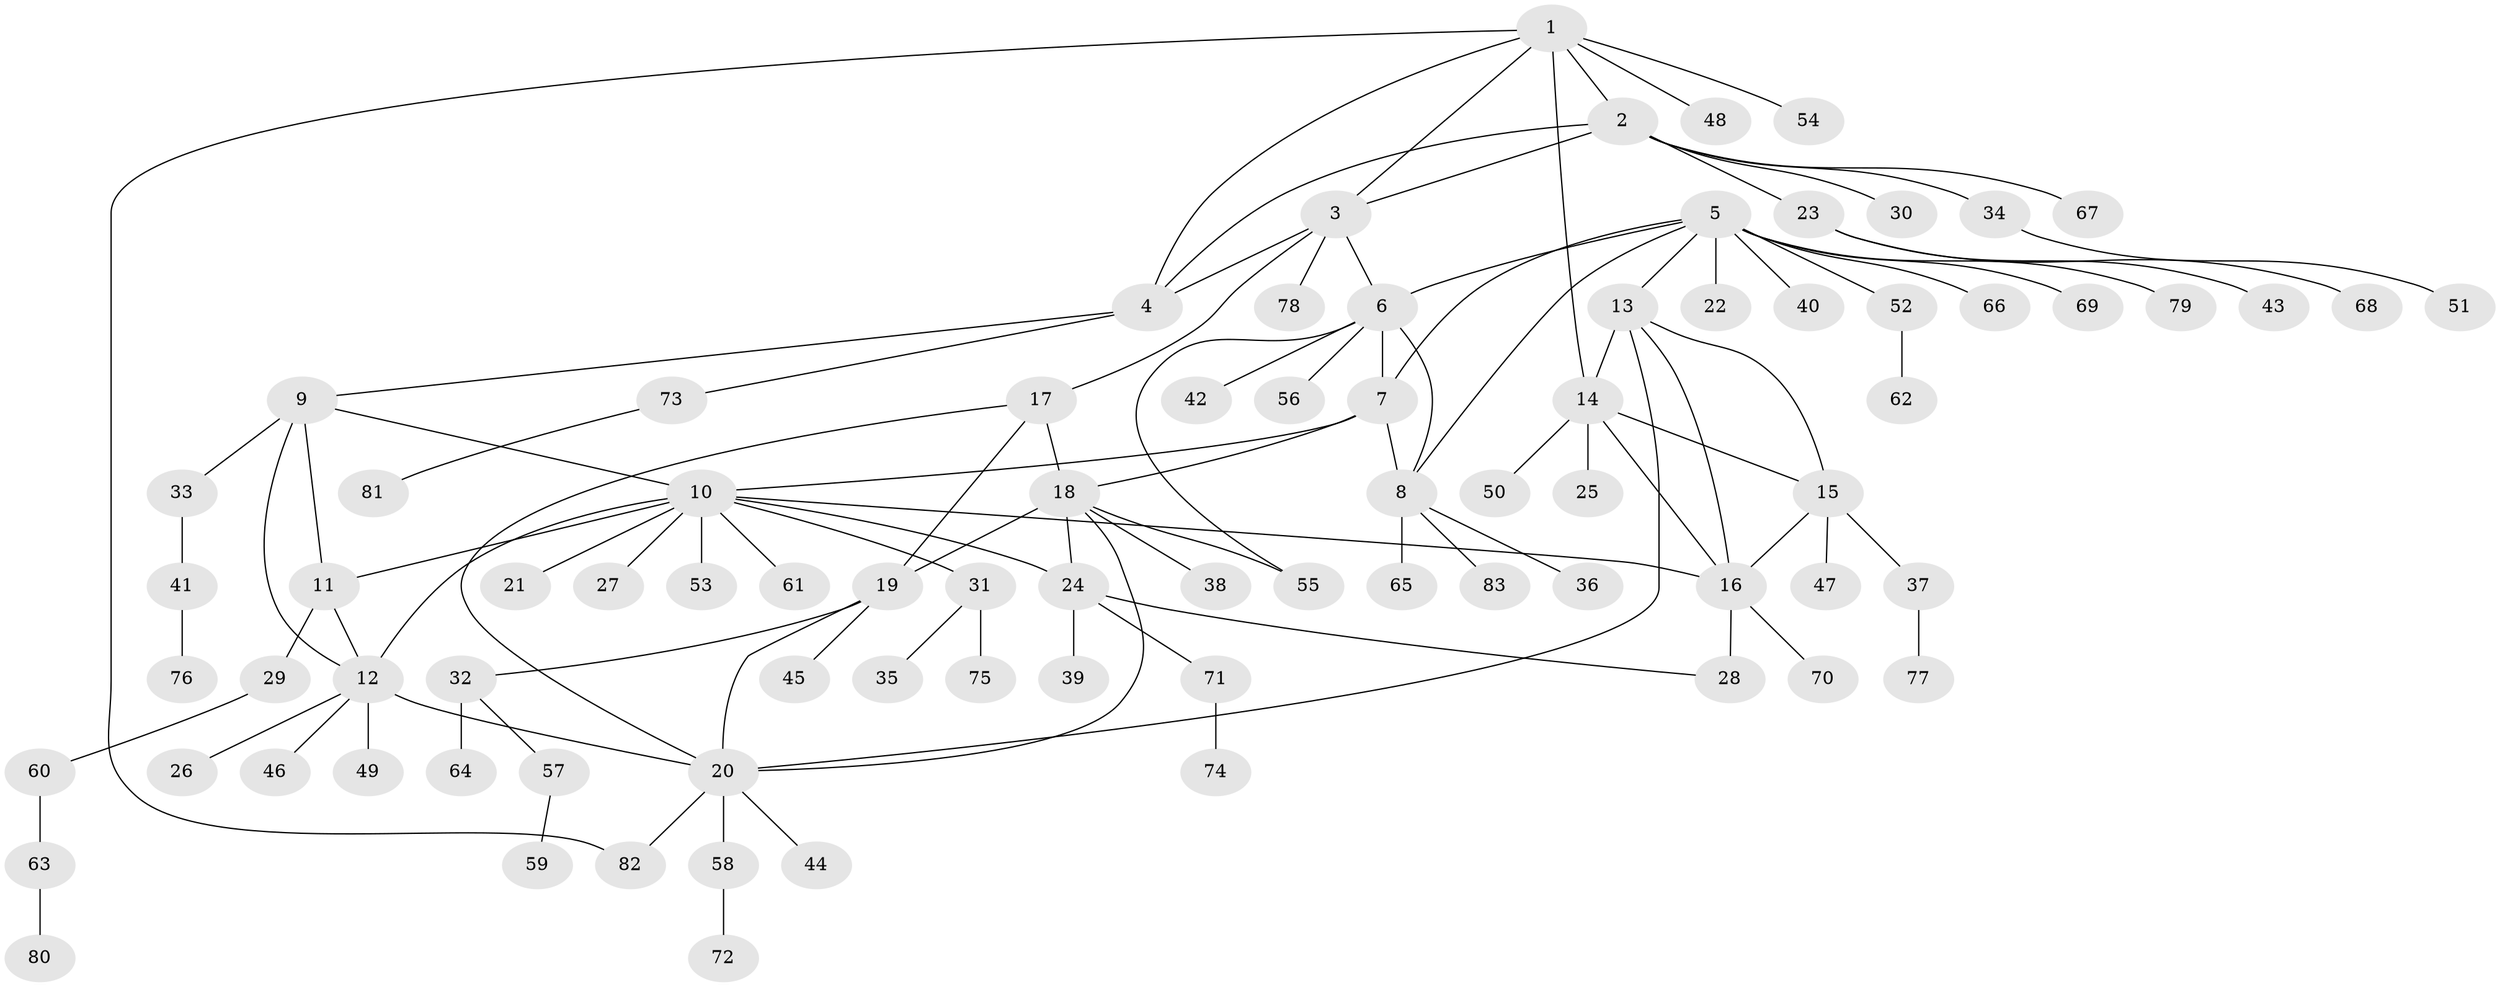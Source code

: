 // Generated by graph-tools (version 1.1) at 2025/37/03/09/25 02:37:32]
// undirected, 83 vertices, 107 edges
graph export_dot {
graph [start="1"]
  node [color=gray90,style=filled];
  1;
  2;
  3;
  4;
  5;
  6;
  7;
  8;
  9;
  10;
  11;
  12;
  13;
  14;
  15;
  16;
  17;
  18;
  19;
  20;
  21;
  22;
  23;
  24;
  25;
  26;
  27;
  28;
  29;
  30;
  31;
  32;
  33;
  34;
  35;
  36;
  37;
  38;
  39;
  40;
  41;
  42;
  43;
  44;
  45;
  46;
  47;
  48;
  49;
  50;
  51;
  52;
  53;
  54;
  55;
  56;
  57;
  58;
  59;
  60;
  61;
  62;
  63;
  64;
  65;
  66;
  67;
  68;
  69;
  70;
  71;
  72;
  73;
  74;
  75;
  76;
  77;
  78;
  79;
  80;
  81;
  82;
  83;
  1 -- 2;
  1 -- 3;
  1 -- 4;
  1 -- 14;
  1 -- 48;
  1 -- 54;
  1 -- 82;
  2 -- 3;
  2 -- 4;
  2 -- 23;
  2 -- 30;
  2 -- 34;
  2 -- 67;
  3 -- 4;
  3 -- 6;
  3 -- 17;
  3 -- 78;
  4 -- 9;
  4 -- 73;
  5 -- 6;
  5 -- 7;
  5 -- 8;
  5 -- 13;
  5 -- 22;
  5 -- 40;
  5 -- 52;
  5 -- 66;
  5 -- 69;
  5 -- 79;
  6 -- 7;
  6 -- 8;
  6 -- 42;
  6 -- 55;
  6 -- 56;
  7 -- 8;
  7 -- 10;
  7 -- 18;
  8 -- 36;
  8 -- 65;
  8 -- 83;
  9 -- 10;
  9 -- 11;
  9 -- 12;
  9 -- 33;
  10 -- 11;
  10 -- 12;
  10 -- 16;
  10 -- 21;
  10 -- 24;
  10 -- 27;
  10 -- 31;
  10 -- 53;
  10 -- 61;
  11 -- 12;
  11 -- 29;
  12 -- 20;
  12 -- 26;
  12 -- 46;
  12 -- 49;
  13 -- 14;
  13 -- 15;
  13 -- 16;
  13 -- 20;
  14 -- 15;
  14 -- 16;
  14 -- 25;
  14 -- 50;
  15 -- 16;
  15 -- 37;
  15 -- 47;
  16 -- 28;
  16 -- 70;
  17 -- 18;
  17 -- 19;
  17 -- 20;
  18 -- 19;
  18 -- 20;
  18 -- 24;
  18 -- 38;
  18 -- 55;
  19 -- 20;
  19 -- 32;
  19 -- 45;
  20 -- 44;
  20 -- 58;
  20 -- 82;
  23 -- 43;
  23 -- 68;
  24 -- 28;
  24 -- 39;
  24 -- 71;
  29 -- 60;
  31 -- 35;
  31 -- 75;
  32 -- 57;
  32 -- 64;
  33 -- 41;
  34 -- 51;
  37 -- 77;
  41 -- 76;
  52 -- 62;
  57 -- 59;
  58 -- 72;
  60 -- 63;
  63 -- 80;
  71 -- 74;
  73 -- 81;
}
